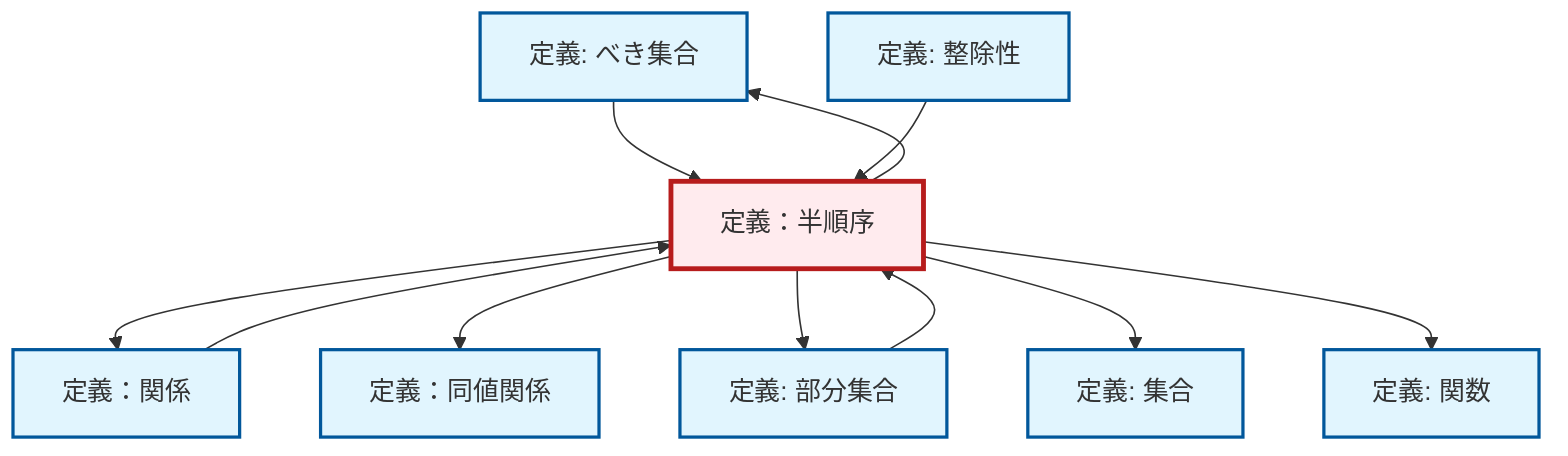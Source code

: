 graph TD
    classDef definition fill:#e1f5fe,stroke:#01579b,stroke-width:2px
    classDef theorem fill:#f3e5f5,stroke:#4a148c,stroke-width:2px
    classDef axiom fill:#fff3e0,stroke:#e65100,stroke-width:2px
    classDef example fill:#e8f5e9,stroke:#1b5e20,stroke-width:2px
    classDef current fill:#ffebee,stroke:#b71c1c,stroke-width:3px
    def-set["定義: 集合"]:::definition
    def-power-set["定義: べき集合"]:::definition
    def-relation["定義：関係"]:::definition
    def-function["定義: 関数"]:::definition
    def-divisibility["定義: 整除性"]:::definition
    def-partial-order["定義：半順序"]:::definition
    def-subset["定義: 部分集合"]:::definition
    def-equivalence-relation["定義：同値関係"]:::definition
    def-partial-order --> def-relation
    def-power-set --> def-partial-order
    def-divisibility --> def-partial-order
    def-partial-order --> def-equivalence-relation
    def-partial-order --> def-power-set
    def-partial-order --> def-subset
    def-partial-order --> def-set
    def-subset --> def-partial-order
    def-partial-order --> def-function
    def-relation --> def-partial-order
    class def-partial-order current